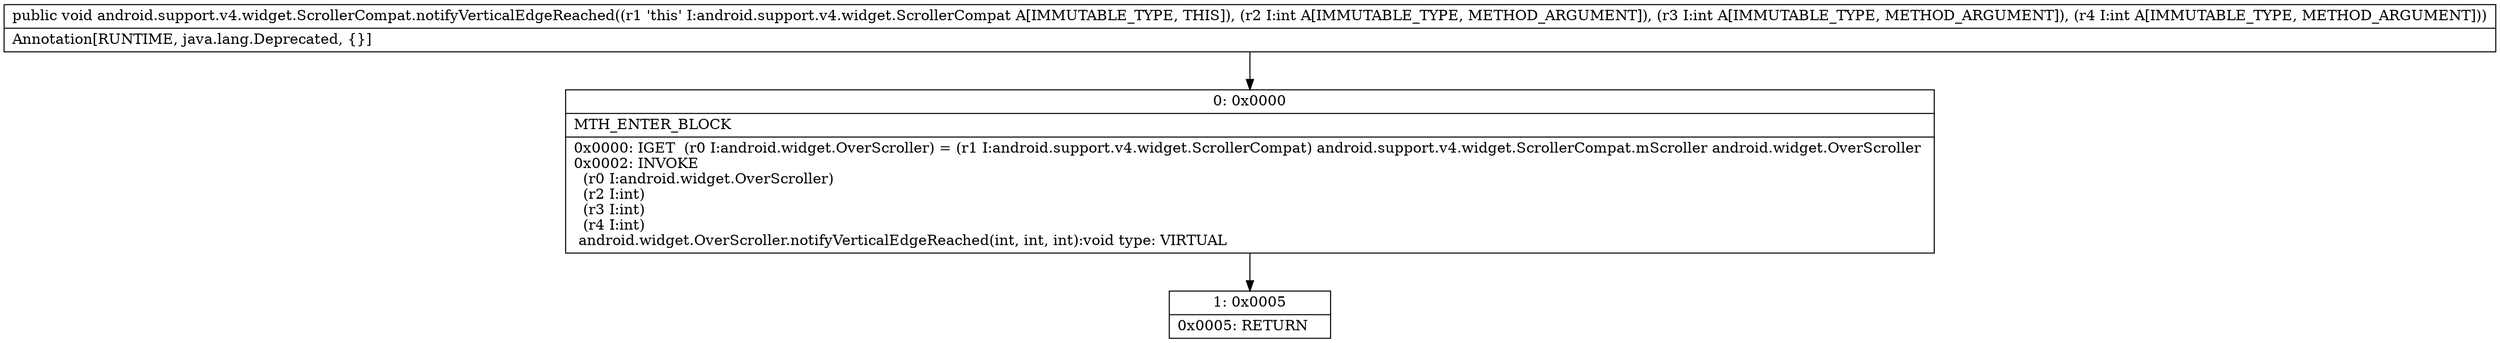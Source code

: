 digraph "CFG forandroid.support.v4.widget.ScrollerCompat.notifyVerticalEdgeReached(III)V" {
Node_0 [shape=record,label="{0\:\ 0x0000|MTH_ENTER_BLOCK\l|0x0000: IGET  (r0 I:android.widget.OverScroller) = (r1 I:android.support.v4.widget.ScrollerCompat) android.support.v4.widget.ScrollerCompat.mScroller android.widget.OverScroller \l0x0002: INVOKE  \l  (r0 I:android.widget.OverScroller)\l  (r2 I:int)\l  (r3 I:int)\l  (r4 I:int)\l android.widget.OverScroller.notifyVerticalEdgeReached(int, int, int):void type: VIRTUAL \l}"];
Node_1 [shape=record,label="{1\:\ 0x0005|0x0005: RETURN   \l}"];
MethodNode[shape=record,label="{public void android.support.v4.widget.ScrollerCompat.notifyVerticalEdgeReached((r1 'this' I:android.support.v4.widget.ScrollerCompat A[IMMUTABLE_TYPE, THIS]), (r2 I:int A[IMMUTABLE_TYPE, METHOD_ARGUMENT]), (r3 I:int A[IMMUTABLE_TYPE, METHOD_ARGUMENT]), (r4 I:int A[IMMUTABLE_TYPE, METHOD_ARGUMENT]))  | Annotation[RUNTIME, java.lang.Deprecated, \{\}]\l}"];
MethodNode -> Node_0;
Node_0 -> Node_1;
}

